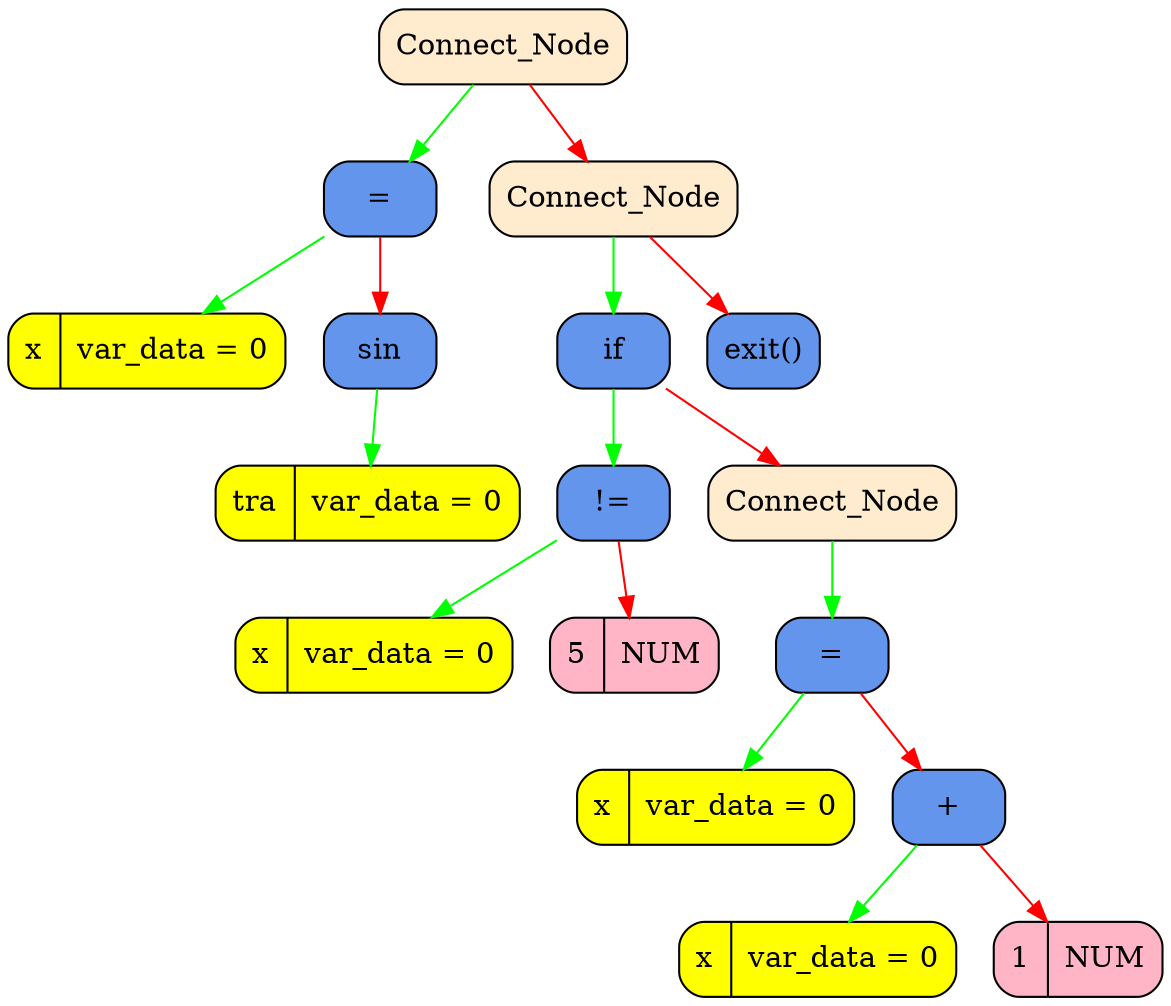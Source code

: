 digraph Tree
{
   rankdir = HR;
   node[fontsize=14];
   edge[color="black",fontcolor="blue",fontsize=12];
   "0x104e017e0"[shape = Mrecord, style = filled, fillcolor = "blanchedalmond",   label = " <value> Connect_Node"];
  "0x104e017e0" -> "0x104e01d20" [color = "green"];
  "0x104e017e0" -> "0x104e01810" [color = "red"];
   "0x104e01d20"[shape = Mrecord, style = filled, fillcolor = "cornflowerblue",   label = " <value> ="];
  "0x104e01d20" -> "0x104e01e70" [color = "green"];
  "0x104e01d20" -> "0x104e01d80" [color = "red"];
   "0x104e01e70"[shape = Mrecord, style = filled, fillcolor = "yellow",   label = " <value> x | var_data =  0"];
   "0x104e01d80"[shape = Mrecord, style = filled, fillcolor = "cornflowerblue",   label = " <value> sin"];
  "0x104e01d80" -> "0x104e01de0" [color = "green"];
   "0x104e01de0"[shape = Mrecord, style = filled, fillcolor = "yellow",   label = " <value> tra | var_data =  0"];
   "0x104e01810"[shape = Mrecord, style = filled, fillcolor = "blanchedalmond",   label = " <value> Connect_Node"];
  "0x104e01810" -> "0x104e018d0" [color = "green"];
  "0x104e01810" -> "0x104e01870" [color = "red"];
   "0x104e018d0"[shape = Mrecord, style = filled, fillcolor = "cornflowerblue",   label = " <value> if"];
  "0x104e018d0" -> "0x104e01bd0" [color = "green"];
  "0x104e018d0" -> "0x104e01900" [color = "red"];
   "0x104e01bd0"[shape = Mrecord, style = filled, fillcolor = "cornflowerblue",   label = " <value> !="];
  "0x104e01bd0" -> "0x104e01c90" [color = "green"];
  "0x104e01bd0" -> "0x104e01c00" [color = "red"];
   "0x104e01c90"[shape = Mrecord, style = filled, fillcolor = "yellow",   label = " <value> x | var_data =  0"];
   "0x104e01c00"[shape = Mrecord, style = filled, fillcolor = "pink1",   label = " <value> 5 | NUM  "];
   "0x104e01900"[shape = Mrecord, style = filled, fillcolor = "blanchedalmond",   label = " <value> Connect_Node"];
  "0x104e01900" -> "0x104e01990" [color = "green"];
   "0x104e01990"[shape = Mrecord, style = filled, fillcolor = "cornflowerblue",   label = " <value> ="];
  "0x104e01990" -> "0x104e01b40" [color = "green"];
  "0x104e01990" -> "0x104e019f0" [color = "red"];
   "0x104e01b40"[shape = Mrecord, style = filled, fillcolor = "yellow",   label = " <value> x | var_data =  0"];
   "0x104e019f0"[shape = Mrecord, style = filled, fillcolor = "cornflowerblue",   label = " <value> +"];
  "0x104e019f0" -> "0x104e01ab0" [color = "green"];
  "0x104e019f0" -> "0x104e01a20" [color = "red"];
   "0x104e01ab0"[shape = Mrecord, style = filled, fillcolor = "yellow",   label = " <value> x | var_data =  0"];
   "0x104e01a20"[shape = Mrecord, style = filled, fillcolor = "pink1",   label = " <value> 1 | NUM  "];
   "0x104e01870"[shape = Mrecord, style = filled, fillcolor = "cornflowerblue",   label = " <value> exit()"];
}